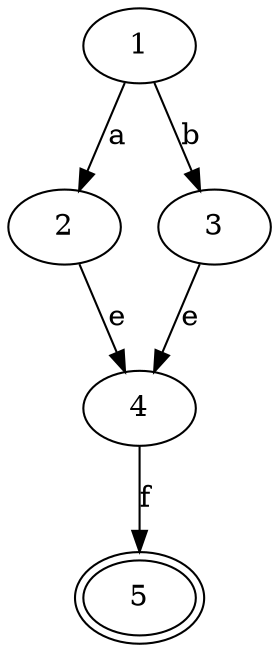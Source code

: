 digraph {
  1 [role="start"]
  5 [role="end", peripheries=2]

  1   -> 2  [label="a"];
  2   -> 4  [label="e"];

  1   -> 3  [label="b"];
  3   -> 4  [label="e"];

  4   -> 5  [label="f"];
}
